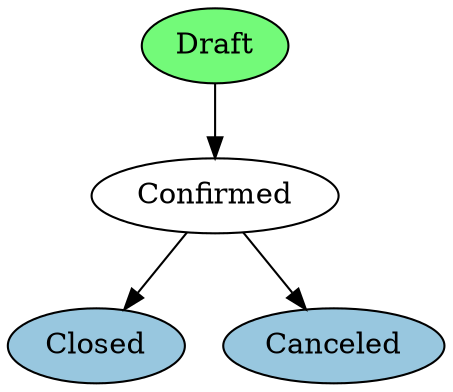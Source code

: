 digraph order {
    Draft [style=filled fillcolor="#73fa79"]
    Closed [style=filled fillcolor="#98c7df"]
    Canceled [style=filled fillcolor="#98c7df"]

    Draft -> Confirmed
    Confirmed -> Closed
    Confirmed -> Canceled
}
